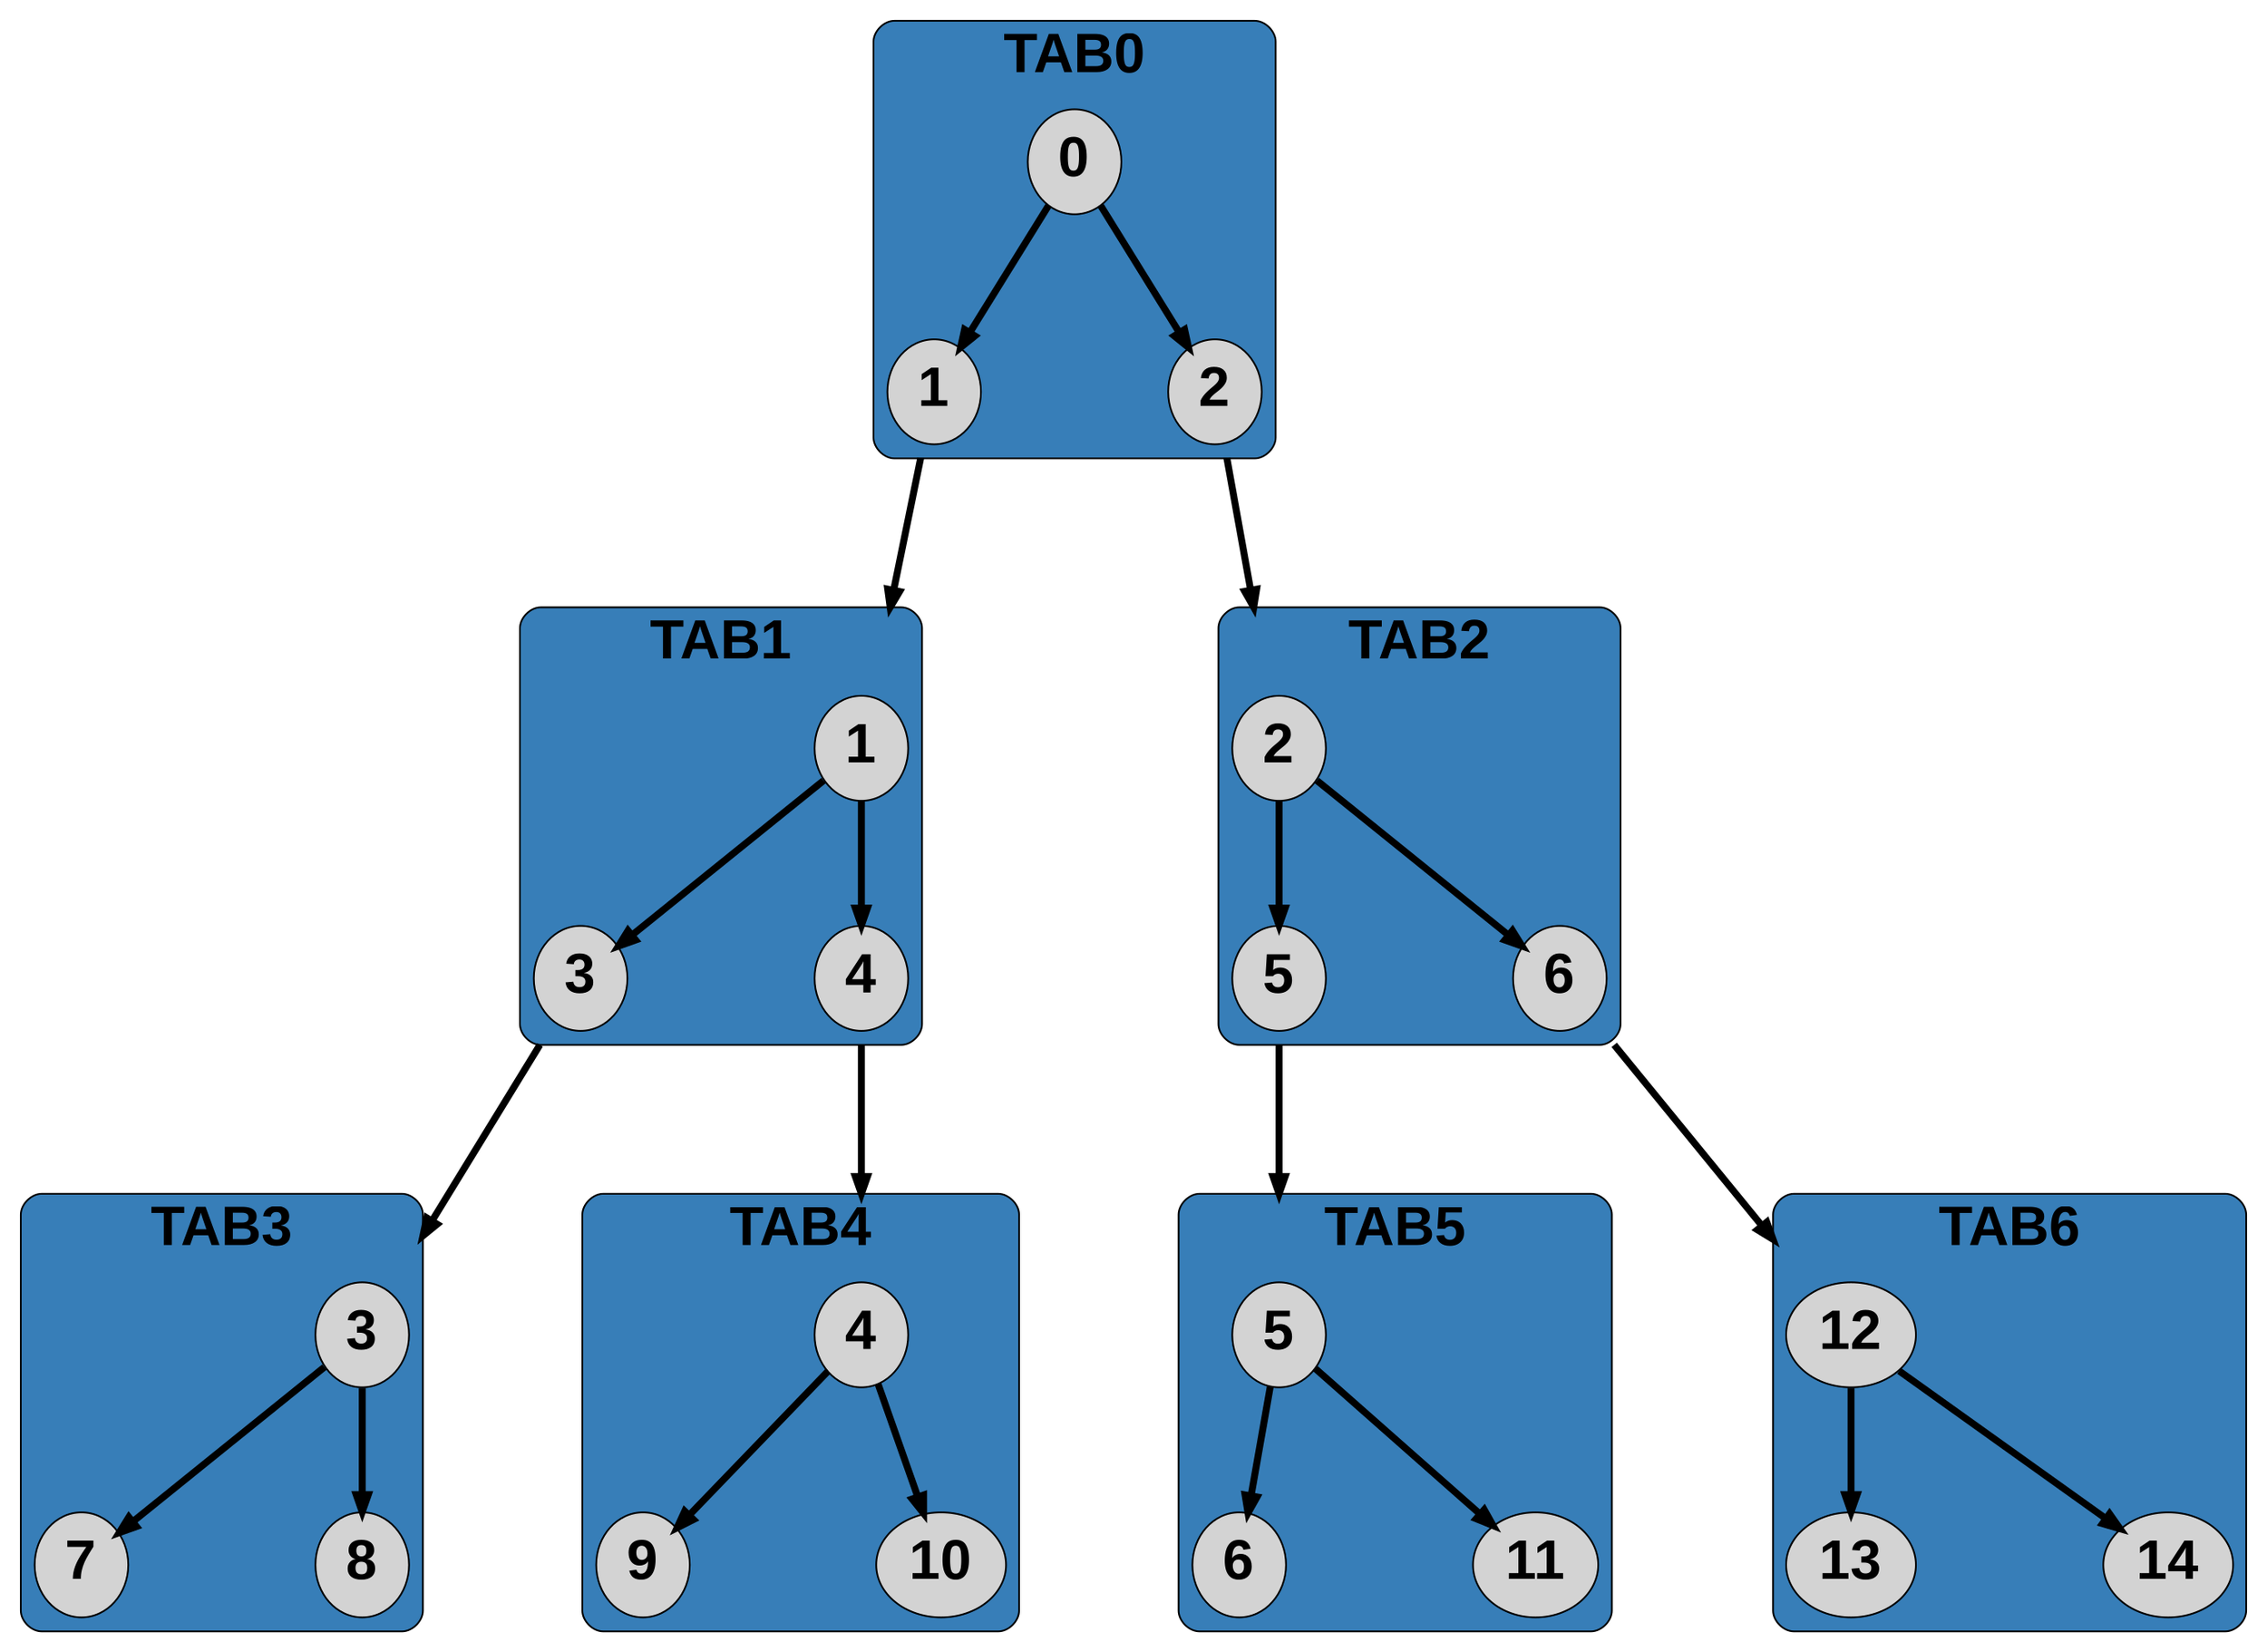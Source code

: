 digraph tdgraph {
        compound=true;
        splines=false;
        node [style=filled,fontsize=32,fontname="arial bold",colorscheme=set19];
        graph [ordering="out", nodesep=1.5, ranksep=1.0,rankdir=TB,newrank=true];
        edge[penwidth=4,colorscheme=set19]

        // nodes
        "0" [label="0"];
        "1" [label="1"];
        "2" [label="2"];

        "3" [label="1"];
        "4" [label="3"];
        "5" [label="4"];

        "6" [label="2"];
        "7" [label="5"];
        "8" [label="6"];

        "9" [label="3"];
        "10" [label="7"];
        "11" [label="8"];

        "12" [label="4"];
        "13" [label="9"];
        "14" [label="10"];

        "15" [label="5"];
        "16" [label="6"];
        "17" [label="11"];

        "18" [label="12"];
        "19" [label="13"];
        "20" [label="14"];

        // Decomposition edges
        "0" -> {"1", "2"}

        "3" -> {"4","5"};
        "6" -> {"7", "8"};
        "9" -> {"10", "11"};
        "12" -> {"13", "14"};
        "15" -> {"16", "17"};
        "18" -> {"19", "20"};

        // TAB connectivity edges
        "1" -> "3"[lhead=cluster_tab1,ltail=cluster_tab0,minlen=2];
        "2" -> "6"[lhead=cluster_tab2,ltail=cluster_tab0,minlen=2];
        "4" -> "9"[lhead=cluster_tab3,ltail=cluster_tab1,minlen=2];
        "5" -> "12"[lhead=cluster_tab4,ltail=cluster_tab1,minlen=2];
        "7" -> "15"[lhead=cluster_tab5,ltail=cluster_tab2,minlen=2];
        "8" -> "18"[lhead=cluster_tab6,ltail=cluster_tab2,minlen=2];

        // TABs
        subgraph cluster_tab0 {
                colorscheme=set19
                fontsize=32;
                fontname="arial bold";

                "0";
                "1";
                "2";
                graph[style=rounded,bgcolor=2];
                label="TAB0"
        }
        subgraph cluster_tab1 {
                colorscheme=set19
                fontsize=32;
                fontname="arial bold";
                "3";
                "4";
                "5";
                graph[style=rounded,bgcolor=2];
                label="TAB1"
        }
        subgraph cluster_tab2 {
                colorscheme=set19
                fontsize=32;
                fontname="arial bold";
                "6";
                "7";
                "8";
                graph[style=rounded,bgcolor=2];
                label="TAB2"
        }
        subgraph cluster_tab3 {
                colorscheme=set19
                fontsize=32;
                fontname="arial bold";
                "9";
                "10";
                "11";
                graph[style=rounded,bgcolor=2];
                label="TAB3"
        }
        subgraph cluster_tab4 {
                colorscheme=set19
                fontsize=32;
                fontname="arial bold";
                "12";
                "13";
                "14";
                graph[style=rounded,bgcolor=2];
                label="TAB4"
        }
        subgraph cluster_tab5 {
                colorscheme=set19
                fontsize=32;
                fontname="arial bold";
                "15";
                "16";
                "17";
                graph[style=rounded,bgcolor=2];
                label="TAB5"
        }
        subgraph cluster_tab6 {
                colorscheme=set19
                fontsize=32;
                fontname="arial bold";
                "18";
                "19";
                "20";
                graph[style=rounded,bgcolor=2];
                label="TAB6"
        }

        }
